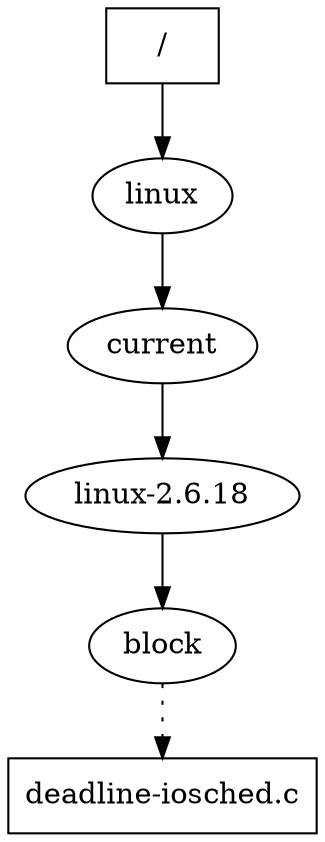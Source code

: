 /* Envoy connection bytecounts and claim trees
 * Host: druid-0.xeno.cl.cam.ac.uk:9922
 * Time: Sat Dec 30 16:11:18 2006
 */

/* Connections:
 *   druid-0.xeno.cl.cam.ac.uk:39956 CLIENT_IN:
 *     messages/bytes in     : 1097/17039
 *     messages/bytes out    : 1097/42442
 *   moonraider-0.xeno.cl.cam.ac.uk:9923 STORAGE_OUT:
 *     messages/bytes in     : 8/615
 *     messages/bytes out    : 8/132
 *   skiing-0.xeno.cl.cam.ac.uk:9923 STORAGE_OUT:
 *     messages/bytes in     : 9/643
 *     messages/bytes out    : 9/163
 *   druid-1.xeno.cl.cam.ac.uk:40468 CLIENT_IN:
 *     messages/bytes in     : 4/80
 *     messages/bytes out    : 4/223
 *   skiing-0.xeno.cl.cam.ac.uk:9922 ENVOY_IN:
 *     messages/bytes in     : 967/26975
 *     messages/bytes out    : 966/43957
 *   moonraider-0.xeno.cl.cam.ac.uk:9922 ENVOY_IN:
 *     messages/bytes in     : 867/24095
 *     messages/bytes out    : 867/39363
 *   skiing-0.xeno.cl.cam.ac.uk:9922 ENVOY_OUT:
 *     messages/bytes in     : 3/39
 *     messages/bytes out    : 3/193
 */

/* lease root is / */
digraph _ {
  _ [shape=box];
  _linux_current_linux_2_6_18_block_deadline_iosched_c [shape=box,label="deadline-iosched.c"];
  _linux_current_linux_2_6_18_block -> _linux_current_linux_2_6_18_block_deadline_iosched_c [style=dotted];
  _ [label="/"];
  _ -> _linux;
  _linux [label="linux"];
  _linux -> _linux_current;
  _linux_current [label="current"];
  _linux_current -> _linux_current_linux_2_6_18;
  _linux_current_linux_2_6_18 [label="linux-2.6.18"];
  _linux_current_linux_2_6_18 -> _linux_current_linux_2_6_18_block;
  _linux_current_linux_2_6_18_block [label="block"];
}
